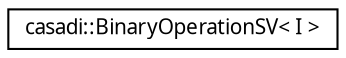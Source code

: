 digraph "Graphical Class Hierarchy"
{
  edge [fontname="FreeSans.ttf",fontsize="10",labelfontname="FreeSans.ttf",labelfontsize="10"];
  node [fontname="FreeSans.ttf",fontsize="10",shape=record];
  rankdir="LR";
  Node1 [label="casadi::BinaryOperationSV\< I \>",height=0.2,width=0.4,color="black", fillcolor="white", style="filled",URL="$d2/d1f/structcasadi_1_1BinaryOperationSV.html",tooltip="Perform a binary operation on a scalar and a vector. "];
}
